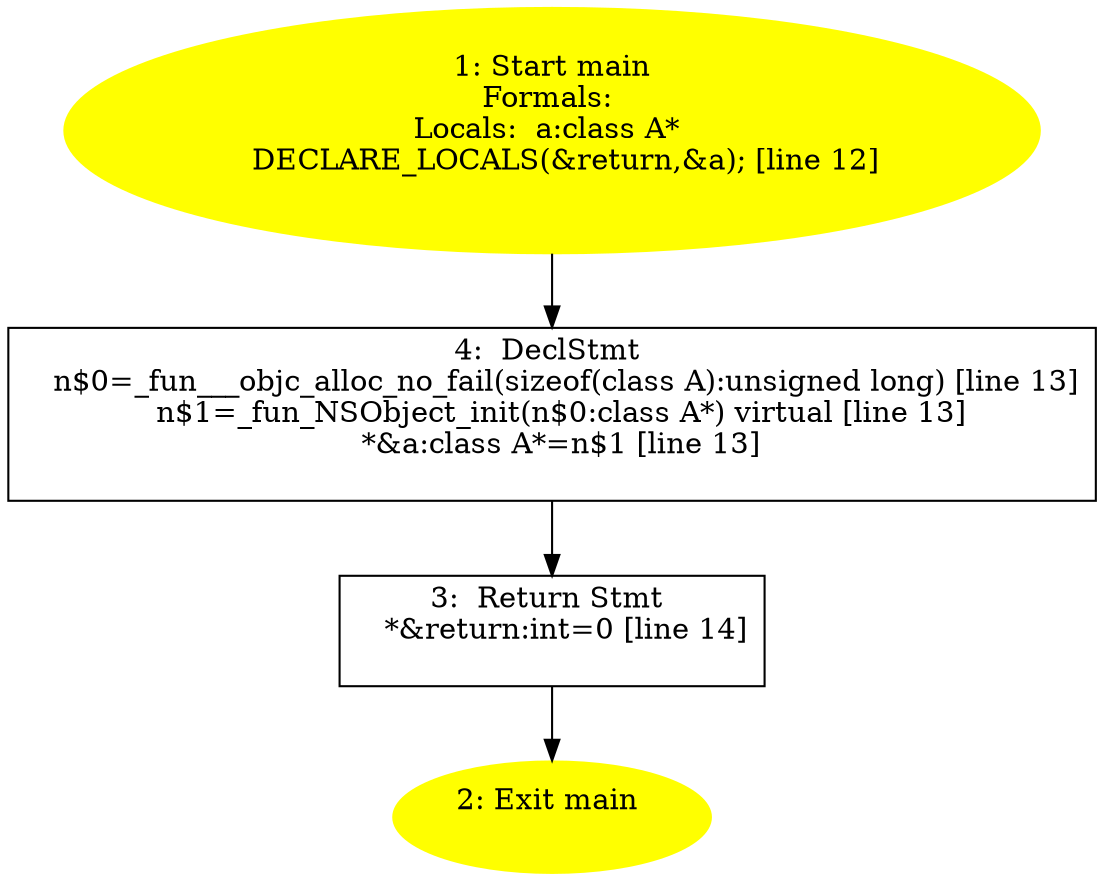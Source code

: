 /* @generated */
digraph iCFG {
"main.fad58de7366495db4650cfefac2fcd61_4" [label="4:  DeclStmt \n   n$0=_fun___objc_alloc_no_fail(sizeof(class A):unsigned long) [line 13]\n  n$1=_fun_NSObject_init(n$0:class A*) virtual [line 13]\n  *&a:class A*=n$1 [line 13]\n " shape="box"]
	

	 "main.fad58de7366495db4650cfefac2fcd61_4" -> "main.fad58de7366495db4650cfefac2fcd61_3" ;
"main.fad58de7366495db4650cfefac2fcd61_3" [label="3:  Return Stmt \n   *&return:int=0 [line 14]\n " shape="box"]
	

	 "main.fad58de7366495db4650cfefac2fcd61_3" -> "main.fad58de7366495db4650cfefac2fcd61_2" ;
"main.fad58de7366495db4650cfefac2fcd61_2" [label="2: Exit main \n  " color=yellow style=filled]
	

"main.fad58de7366495db4650cfefac2fcd61_1" [label="1: Start main\nFormals: \nLocals:  a:class A* \n   DECLARE_LOCALS(&return,&a); [line 12]\n " color=yellow style=filled]
	

	 "main.fad58de7366495db4650cfefac2fcd61_1" -> "main.fad58de7366495db4650cfefac2fcd61_4" ;
}
